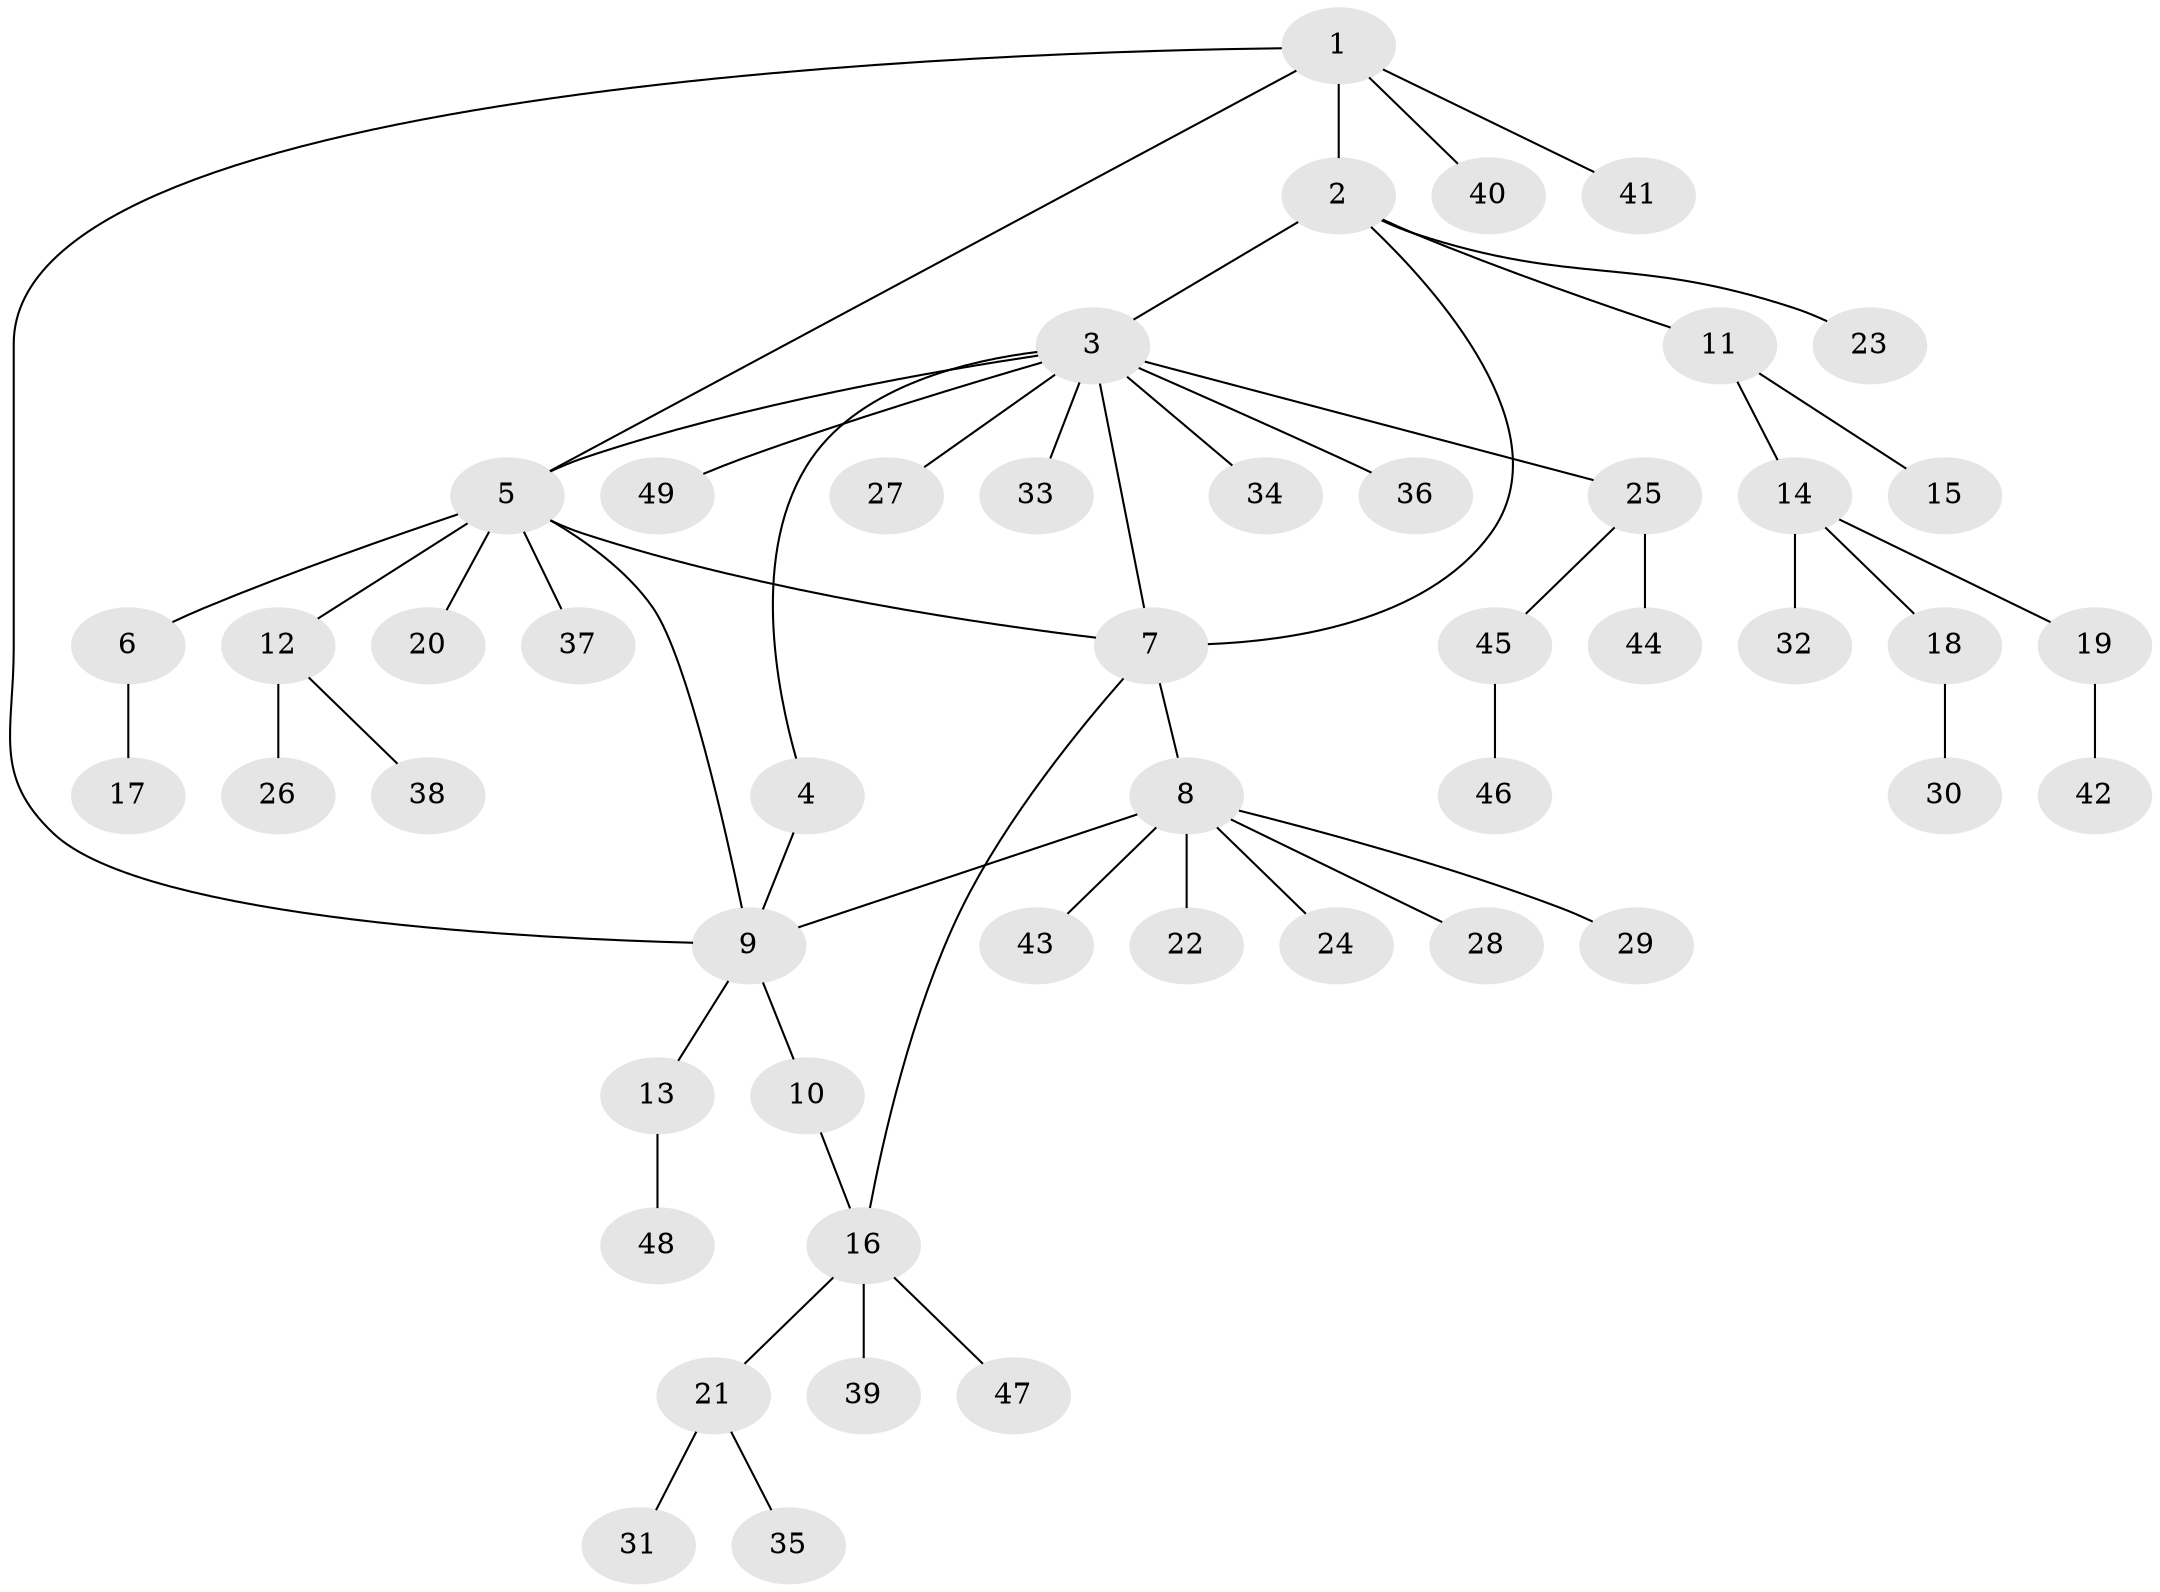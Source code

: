 // Generated by graph-tools (version 1.1) at 2025/37/03/09/25 02:37:29]
// undirected, 49 vertices, 55 edges
graph export_dot {
graph [start="1"]
  node [color=gray90,style=filled];
  1;
  2;
  3;
  4;
  5;
  6;
  7;
  8;
  9;
  10;
  11;
  12;
  13;
  14;
  15;
  16;
  17;
  18;
  19;
  20;
  21;
  22;
  23;
  24;
  25;
  26;
  27;
  28;
  29;
  30;
  31;
  32;
  33;
  34;
  35;
  36;
  37;
  38;
  39;
  40;
  41;
  42;
  43;
  44;
  45;
  46;
  47;
  48;
  49;
  1 -- 2;
  1 -- 5;
  1 -- 9;
  1 -- 40;
  1 -- 41;
  2 -- 3;
  2 -- 7;
  2 -- 11;
  2 -- 23;
  3 -- 4;
  3 -- 5;
  3 -- 7;
  3 -- 25;
  3 -- 27;
  3 -- 33;
  3 -- 34;
  3 -- 36;
  3 -- 49;
  4 -- 9;
  5 -- 6;
  5 -- 7;
  5 -- 9;
  5 -- 12;
  5 -- 20;
  5 -- 37;
  6 -- 17;
  7 -- 8;
  7 -- 16;
  8 -- 9;
  8 -- 22;
  8 -- 24;
  8 -- 28;
  8 -- 29;
  8 -- 43;
  9 -- 10;
  9 -- 13;
  10 -- 16;
  11 -- 14;
  11 -- 15;
  12 -- 26;
  12 -- 38;
  13 -- 48;
  14 -- 18;
  14 -- 19;
  14 -- 32;
  16 -- 21;
  16 -- 39;
  16 -- 47;
  18 -- 30;
  19 -- 42;
  21 -- 31;
  21 -- 35;
  25 -- 44;
  25 -- 45;
  45 -- 46;
}
